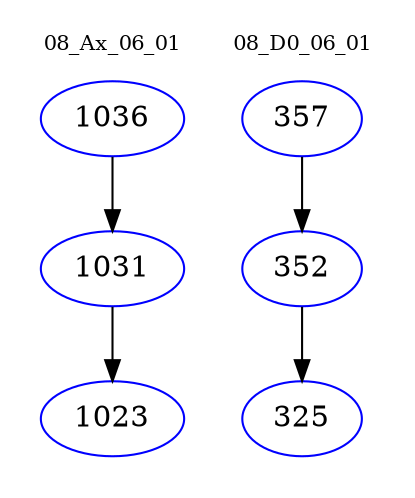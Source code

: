 digraph{
subgraph cluster_0 {
color = white
label = "08_Ax_06_01";
fontsize=10;
T0_1036 [label="1036", color="blue"]
T0_1036 -> T0_1031 [color="black"]
T0_1031 [label="1031", color="blue"]
T0_1031 -> T0_1023 [color="black"]
T0_1023 [label="1023", color="blue"]
}
subgraph cluster_1 {
color = white
label = "08_D0_06_01";
fontsize=10;
T1_357 [label="357", color="blue"]
T1_357 -> T1_352 [color="black"]
T1_352 [label="352", color="blue"]
T1_352 -> T1_325 [color="black"]
T1_325 [label="325", color="blue"]
}
}
